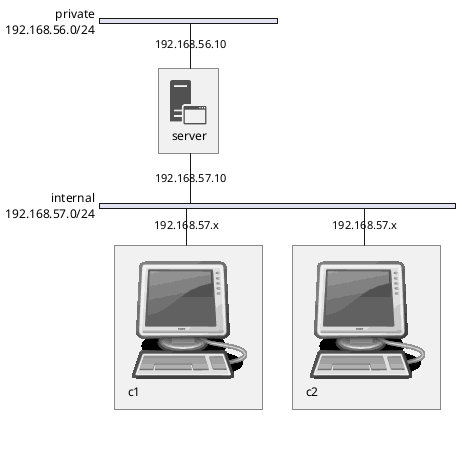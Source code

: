 @startuml
!include <office/Servers/application_server>
!include <office/Servers/database_server>

!include <office/Servers/application_server>
!include <osa/desktop/desktop>


nwdiag {
  network private {
      address = "192.168.56.0/24"

      server [address = "192.168.56.10",  description = "<$application_server>\n server"];];
  }
  network internal {
      address = "192.168.57.0/24";

      server [address = "192.168.57.10"];

      c1 [address = "192.168.57.x",  description = "<$desktop>\n c1"];
      c2 [address = "192.168.57.x",  description = "<$desktop>\n c2"];
  }
}
@enduml
